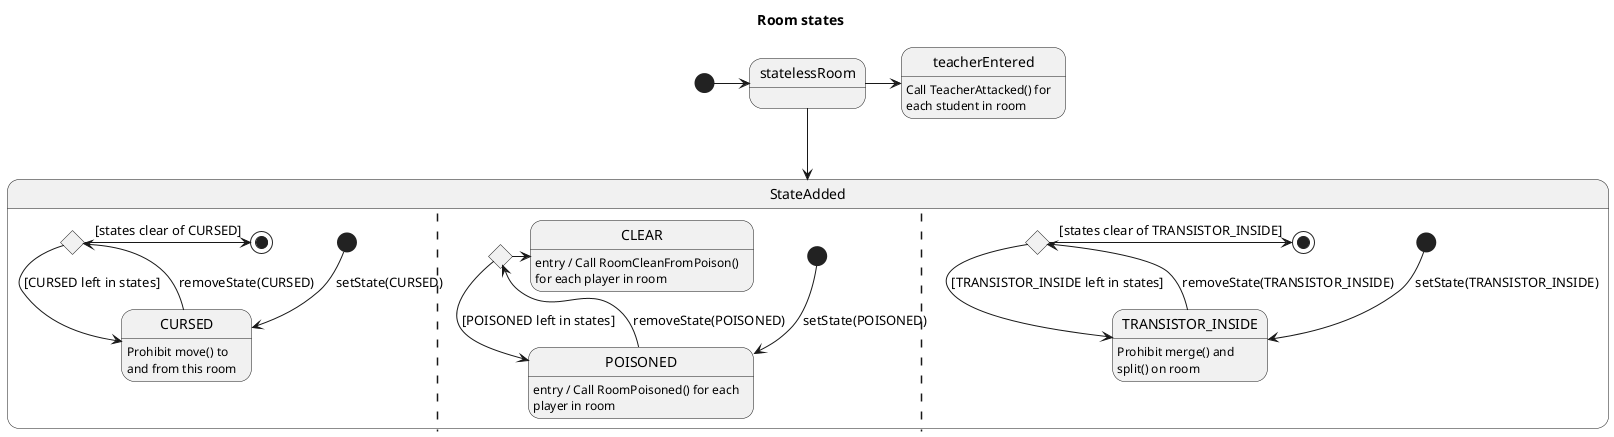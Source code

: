 @startuml state_room
title Room states
[*] -> statelessRoom
statelessRoom --> StateAdded
State StateAdded{
state cc <<choice>>
[*] --> CURSED : setState(CURSED)
CURSED : Prohibit move() to 
CURSED : and from this room
CURSED --> cc : removeState(CURSED)
cc -> [*] : [states clear of CURSED]
cc --> CURSED : [CURSED left in states]


||
state cp <<choice>>
[*] --> POISONED : setState(POISONED)
POISONED : entry / Call RoomPoisoned() for each
POISONED : player in room
POISONED --> cp : removeState(POISONED)
cp -> CLEAR
CLEAR : entry / Call RoomCleanFromPoison()
CLEAR : for each player in room
cp --> POISONED : [POISONED left in states]

||
state ct <<choice>>
[*] --> TRANSISTOR_INSIDE : setState(TRANSISTOR_INSIDE)
TRANSISTOR_INSIDE : Prohibit merge() and
TRANSISTOR_INSIDE : split() on room
TRANSISTOR_INSIDE --> ct : removeState(TRANSISTOR_INSIDE)
ct -> [*] : [states clear of TRANSISTOR_INSIDE]
ct --> TRANSISTOR_INSIDE : [TRANSISTOR_INSIDE left in states]

}
statelessRoom -> teacherEntered
teacherEntered : Call TeacherAttacked() for
teacherEntered : each student in room
@enduml
